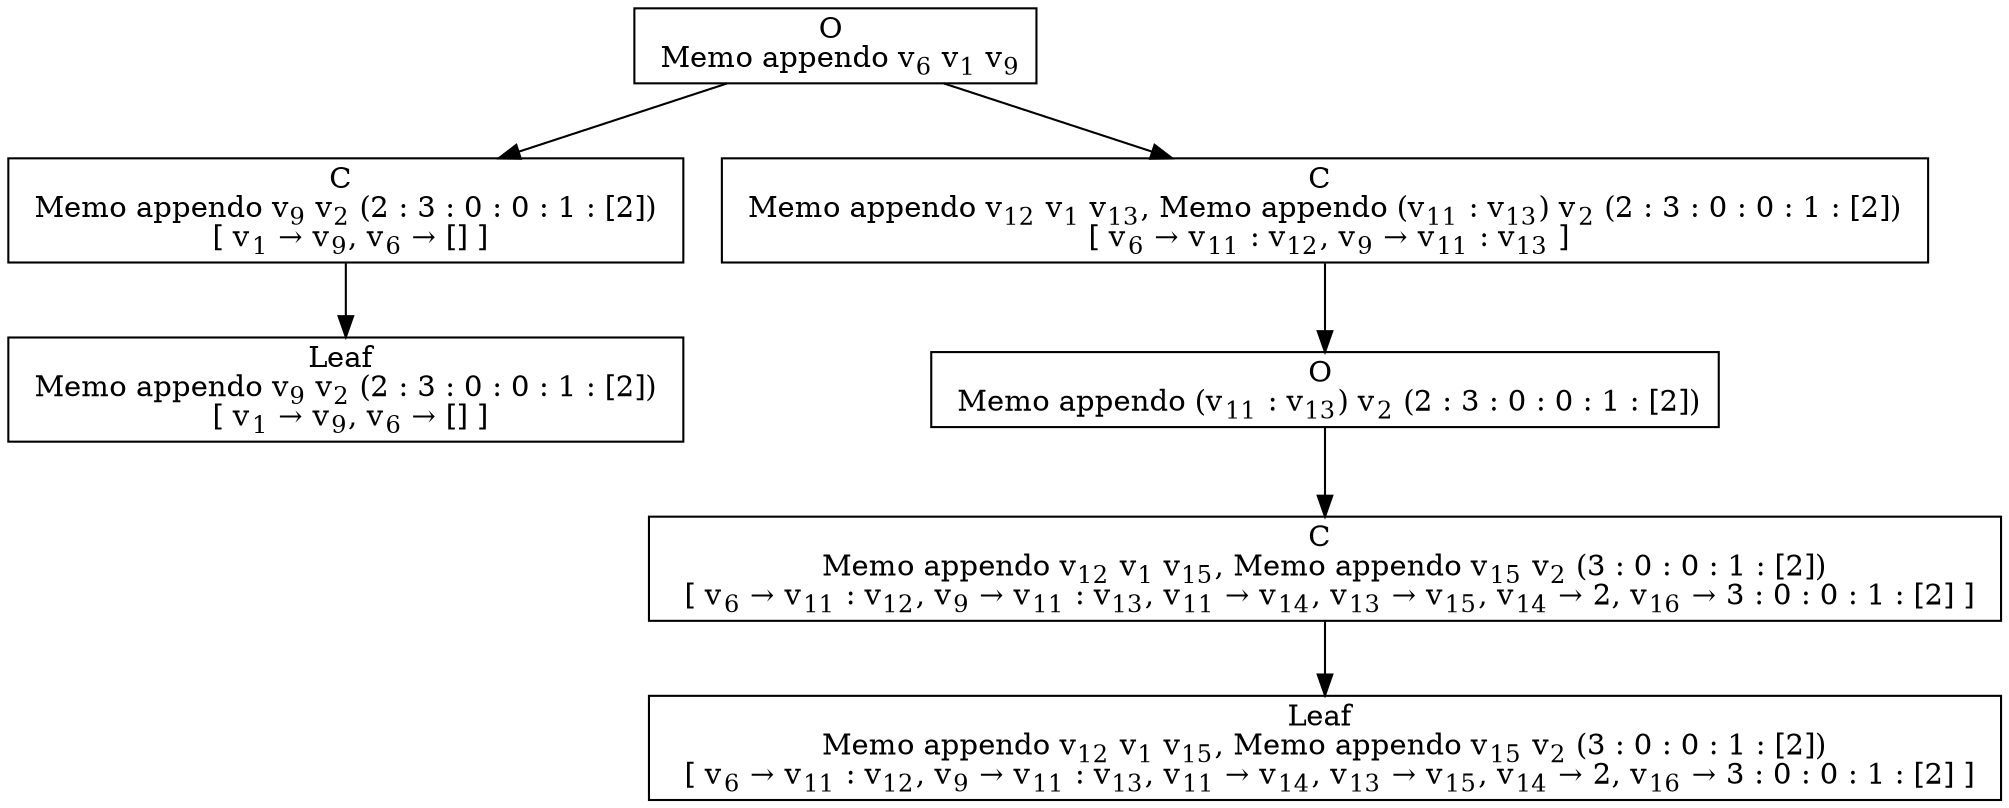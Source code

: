 digraph {
    graph [rankdir=TB
          ,bgcolor=transparent];
    node [shape=box
         ,fillcolor=white
         ,style=filled];
    0 [label=<O <BR/> Memo appendo v<SUB>6</SUB> v<SUB>1</SUB> v<SUB>9</SUB>>];
    1 [label=<C <BR/> Memo appendo v<SUB>9</SUB> v<SUB>2</SUB> (2 : 3 : 0 : 0 : 1 : [2]) <BR/>  [ v<SUB>1</SUB> &rarr; v<SUB>9</SUB>, v<SUB>6</SUB> &rarr; [] ] >];
    2 [label=<C <BR/> Memo appendo v<SUB>12</SUB> v<SUB>1</SUB> v<SUB>13</SUB>, Memo appendo (v<SUB>11</SUB> : v<SUB>13</SUB>) v<SUB>2</SUB> (2 : 3 : 0 : 0 : 1 : [2]) <BR/>  [ v<SUB>6</SUB> &rarr; v<SUB>11</SUB> : v<SUB>12</SUB>, v<SUB>9</SUB> &rarr; v<SUB>11</SUB> : v<SUB>13</SUB> ] >];
    3 [label=<Leaf <BR/> Memo appendo v<SUB>9</SUB> v<SUB>2</SUB> (2 : 3 : 0 : 0 : 1 : [2]) <BR/>  [ v<SUB>1</SUB> &rarr; v<SUB>9</SUB>, v<SUB>6</SUB> &rarr; [] ] >];
    4 [label=<O <BR/> Memo appendo (v<SUB>11</SUB> : v<SUB>13</SUB>) v<SUB>2</SUB> (2 : 3 : 0 : 0 : 1 : [2])>];
    5 [label=<C <BR/> Memo appendo v<SUB>12</SUB> v<SUB>1</SUB> v<SUB>15</SUB>, Memo appendo v<SUB>15</SUB> v<SUB>2</SUB> (3 : 0 : 0 : 1 : [2]) <BR/>  [ v<SUB>6</SUB> &rarr; v<SUB>11</SUB> : v<SUB>12</SUB>, v<SUB>9</SUB> &rarr; v<SUB>11</SUB> : v<SUB>13</SUB>, v<SUB>11</SUB> &rarr; v<SUB>14</SUB>, v<SUB>13</SUB> &rarr; v<SUB>15</SUB>, v<SUB>14</SUB> &rarr; 2, v<SUB>16</SUB> &rarr; 3 : 0 : 0 : 1 : [2] ] >];
    6 [label=<Leaf <BR/> Memo appendo v<SUB>12</SUB> v<SUB>1</SUB> v<SUB>15</SUB>, Memo appendo v<SUB>15</SUB> v<SUB>2</SUB> (3 : 0 : 0 : 1 : [2]) <BR/>  [ v<SUB>6</SUB> &rarr; v<SUB>11</SUB> : v<SUB>12</SUB>, v<SUB>9</SUB> &rarr; v<SUB>11</SUB> : v<SUB>13</SUB>, v<SUB>11</SUB> &rarr; v<SUB>14</SUB>, v<SUB>13</SUB> &rarr; v<SUB>15</SUB>, v<SUB>14</SUB> &rarr; 2, v<SUB>16</SUB> &rarr; 3 : 0 : 0 : 1 : [2] ] >];
    0 -> 1 [label=""];
    0 -> 2 [label=""];
    1 -> 3 [label=""];
    2 -> 4 [label=""];
    4 -> 5 [label=""];
    5 -> 6 [label=""];
}